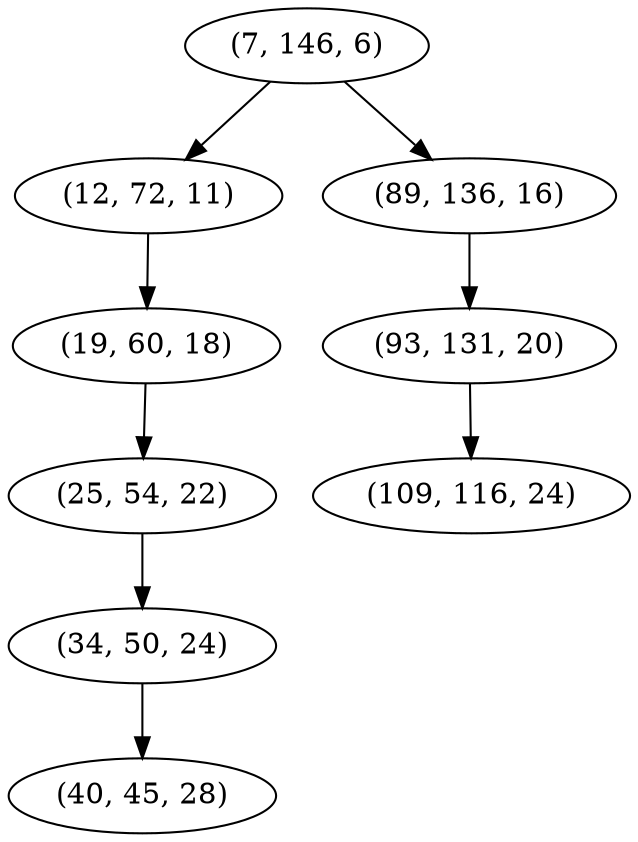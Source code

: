 digraph tree {
    "(7, 146, 6)";
    "(12, 72, 11)";
    "(19, 60, 18)";
    "(25, 54, 22)";
    "(34, 50, 24)";
    "(40, 45, 28)";
    "(89, 136, 16)";
    "(93, 131, 20)";
    "(109, 116, 24)";
    "(7, 146, 6)" -> "(12, 72, 11)";
    "(7, 146, 6)" -> "(89, 136, 16)";
    "(12, 72, 11)" -> "(19, 60, 18)";
    "(19, 60, 18)" -> "(25, 54, 22)";
    "(25, 54, 22)" -> "(34, 50, 24)";
    "(34, 50, 24)" -> "(40, 45, 28)";
    "(89, 136, 16)" -> "(93, 131, 20)";
    "(93, 131, 20)" -> "(109, 116, 24)";
}
